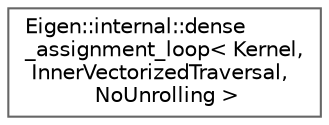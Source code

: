 digraph "类继承关系图"
{
 // LATEX_PDF_SIZE
  bgcolor="transparent";
  edge [fontname=Helvetica,fontsize=10,labelfontname=Helvetica,labelfontsize=10];
  node [fontname=Helvetica,fontsize=10,shape=box,height=0.2,width=0.4];
  rankdir="LR";
  Node0 [id="Node000000",label="Eigen::internal::dense\l_assignment_loop\< Kernel,\l InnerVectorizedTraversal,\l NoUnrolling \>",height=0.2,width=0.4,color="grey40", fillcolor="white", style="filled",URL="$struct_eigen_1_1internal_1_1dense__assignment__loop_3_01_kernel_00_01_inner_vectorized_traversal_00_01_no_unrolling_01_4.html",tooltip=" "];
}
